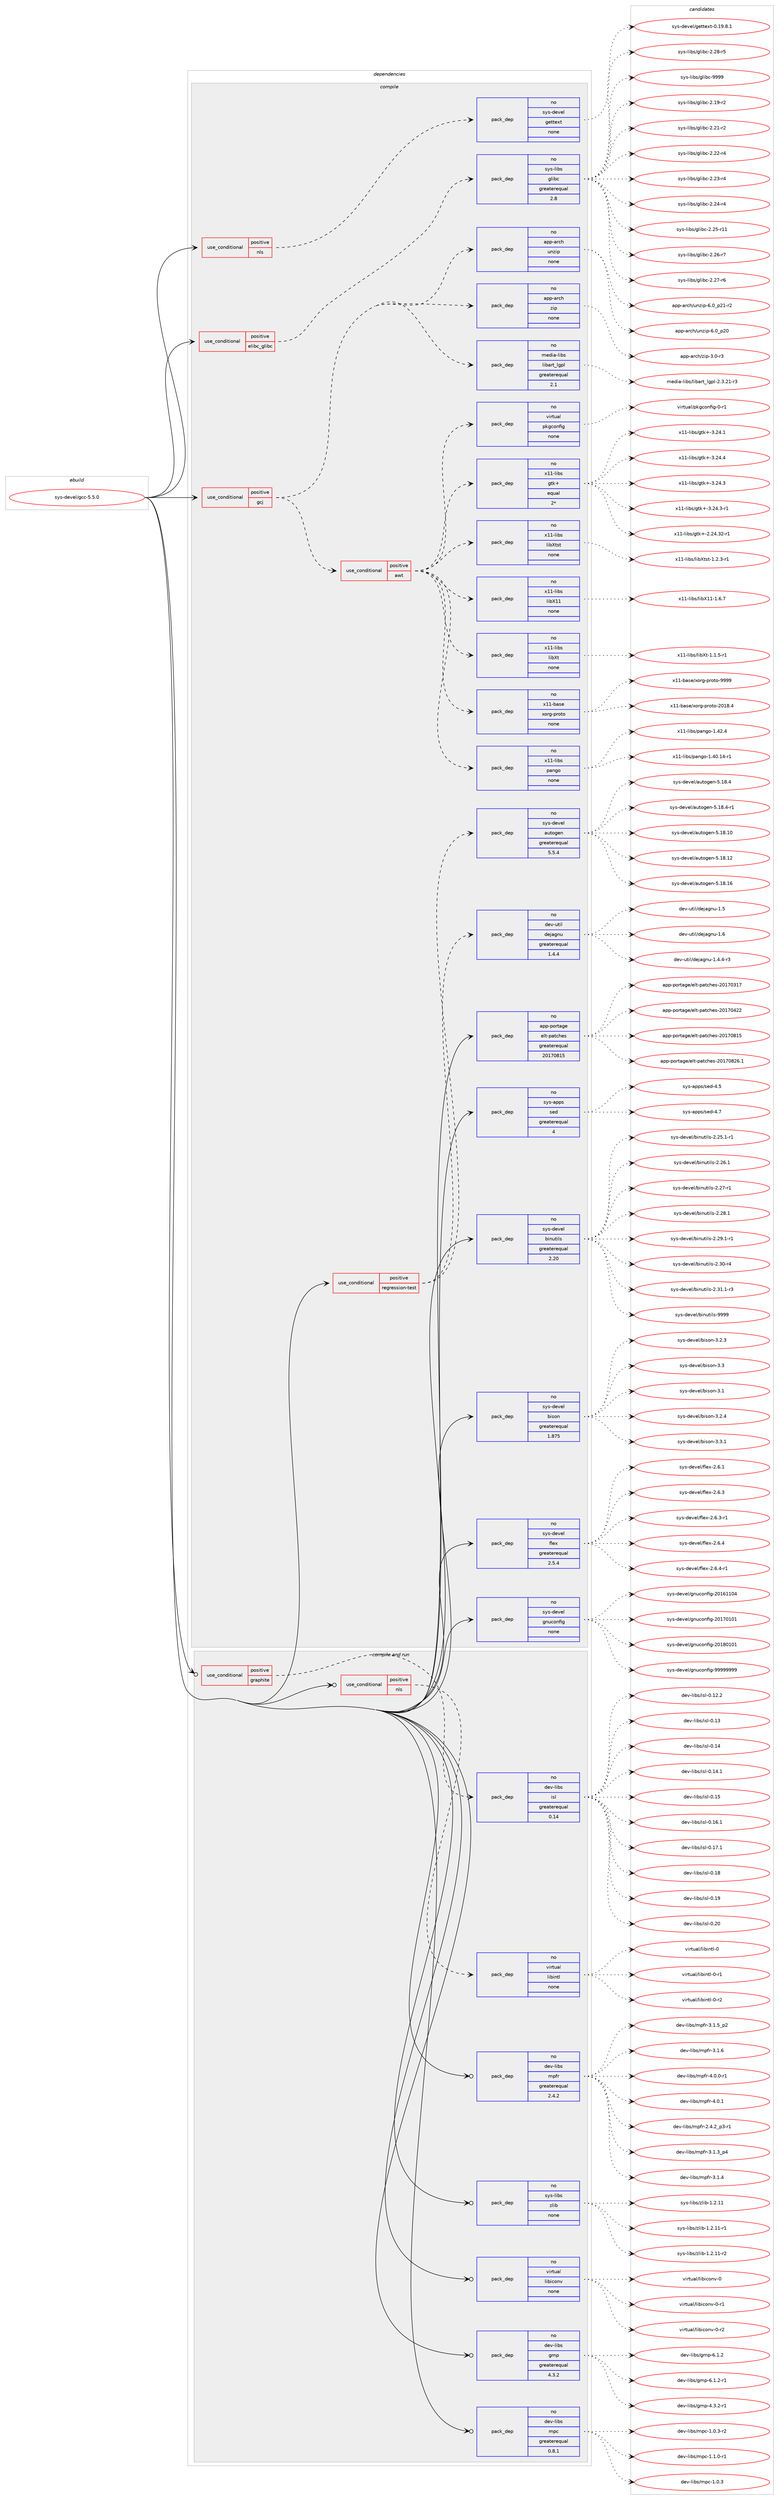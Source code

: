 digraph prolog {

# *************
# Graph options
# *************

newrank=true;
concentrate=true;
compound=true;
graph [rankdir=LR,fontname=Helvetica,fontsize=10,ranksep=1.5];#, ranksep=2.5, nodesep=0.2];
edge  [arrowhead=vee];
node  [fontname=Helvetica,fontsize=10];

# **********
# The ebuild
# **********

subgraph cluster_leftcol {
color=gray;
rank=same;
label=<<i>ebuild</i>>;
id [label="sys-devel/gcc-5.5.0", color=red, width=4, href="../sys-devel/gcc-5.5.0.svg"];
}

# ****************
# The dependencies
# ****************

subgraph cluster_midcol {
color=gray;
label=<<i>dependencies</i>>;
subgraph cluster_compile {
fillcolor="#eeeeee";
style=filled;
label=<<i>compile</i>>;
subgraph cond1122 {
dependency7007 [label=<<TABLE BORDER="0" CELLBORDER="1" CELLSPACING="0" CELLPADDING="4"><TR><TD ROWSPAN="3" CELLPADDING="10">use_conditional</TD></TR><TR><TD>positive</TD></TR><TR><TD>elibc_glibc</TD></TR></TABLE>>, shape=none, color=red];
subgraph pack5728 {
dependency7008 [label=<<TABLE BORDER="0" CELLBORDER="1" CELLSPACING="0" CELLPADDING="4" WIDTH="220"><TR><TD ROWSPAN="6" CELLPADDING="30">pack_dep</TD></TR><TR><TD WIDTH="110">no</TD></TR><TR><TD>sys-libs</TD></TR><TR><TD>glibc</TD></TR><TR><TD>greaterequal</TD></TR><TR><TD>2.8</TD></TR></TABLE>>, shape=none, color=blue];
}
dependency7007:e -> dependency7008:w [weight=20,style="dashed",arrowhead="vee"];
}
id:e -> dependency7007:w [weight=20,style="solid",arrowhead="vee"];
subgraph cond1123 {
dependency7009 [label=<<TABLE BORDER="0" CELLBORDER="1" CELLSPACING="0" CELLPADDING="4"><TR><TD ROWSPAN="3" CELLPADDING="10">use_conditional</TD></TR><TR><TD>positive</TD></TR><TR><TD>gcj</TD></TR></TABLE>>, shape=none, color=red];
subgraph cond1124 {
dependency7010 [label=<<TABLE BORDER="0" CELLBORDER="1" CELLSPACING="0" CELLPADDING="4"><TR><TD ROWSPAN="3" CELLPADDING="10">use_conditional</TD></TR><TR><TD>positive</TD></TR><TR><TD>awt</TD></TR></TABLE>>, shape=none, color=red];
subgraph pack5729 {
dependency7011 [label=<<TABLE BORDER="0" CELLBORDER="1" CELLSPACING="0" CELLPADDING="4" WIDTH="220"><TR><TD ROWSPAN="6" CELLPADDING="30">pack_dep</TD></TR><TR><TD WIDTH="110">no</TD></TR><TR><TD>x11-base</TD></TR><TR><TD>xorg-proto</TD></TR><TR><TD>none</TD></TR><TR><TD></TD></TR></TABLE>>, shape=none, color=blue];
}
dependency7010:e -> dependency7011:w [weight=20,style="dashed",arrowhead="vee"];
subgraph pack5730 {
dependency7012 [label=<<TABLE BORDER="0" CELLBORDER="1" CELLSPACING="0" CELLPADDING="4" WIDTH="220"><TR><TD ROWSPAN="6" CELLPADDING="30">pack_dep</TD></TR><TR><TD WIDTH="110">no</TD></TR><TR><TD>x11-libs</TD></TR><TR><TD>libXt</TD></TR><TR><TD>none</TD></TR><TR><TD></TD></TR></TABLE>>, shape=none, color=blue];
}
dependency7010:e -> dependency7012:w [weight=20,style="dashed",arrowhead="vee"];
subgraph pack5731 {
dependency7013 [label=<<TABLE BORDER="0" CELLBORDER="1" CELLSPACING="0" CELLPADDING="4" WIDTH="220"><TR><TD ROWSPAN="6" CELLPADDING="30">pack_dep</TD></TR><TR><TD WIDTH="110">no</TD></TR><TR><TD>x11-libs</TD></TR><TR><TD>libX11</TD></TR><TR><TD>none</TD></TR><TR><TD></TD></TR></TABLE>>, shape=none, color=blue];
}
dependency7010:e -> dependency7013:w [weight=20,style="dashed",arrowhead="vee"];
subgraph pack5732 {
dependency7014 [label=<<TABLE BORDER="0" CELLBORDER="1" CELLSPACING="0" CELLPADDING="4" WIDTH="220"><TR><TD ROWSPAN="6" CELLPADDING="30">pack_dep</TD></TR><TR><TD WIDTH="110">no</TD></TR><TR><TD>x11-libs</TD></TR><TR><TD>libXtst</TD></TR><TR><TD>none</TD></TR><TR><TD></TD></TR></TABLE>>, shape=none, color=blue];
}
dependency7010:e -> dependency7014:w [weight=20,style="dashed",arrowhead="vee"];
subgraph pack5733 {
dependency7015 [label=<<TABLE BORDER="0" CELLBORDER="1" CELLSPACING="0" CELLPADDING="4" WIDTH="220"><TR><TD ROWSPAN="6" CELLPADDING="30">pack_dep</TD></TR><TR><TD WIDTH="110">no</TD></TR><TR><TD>x11-libs</TD></TR><TR><TD>gtk+</TD></TR><TR><TD>equal</TD></TR><TR><TD>2*</TD></TR></TABLE>>, shape=none, color=blue];
}
dependency7010:e -> dependency7015:w [weight=20,style="dashed",arrowhead="vee"];
subgraph pack5734 {
dependency7016 [label=<<TABLE BORDER="0" CELLBORDER="1" CELLSPACING="0" CELLPADDING="4" WIDTH="220"><TR><TD ROWSPAN="6" CELLPADDING="30">pack_dep</TD></TR><TR><TD WIDTH="110">no</TD></TR><TR><TD>virtual</TD></TR><TR><TD>pkgconfig</TD></TR><TR><TD>none</TD></TR><TR><TD></TD></TR></TABLE>>, shape=none, color=blue];
}
dependency7010:e -> dependency7016:w [weight=20,style="dashed",arrowhead="vee"];
subgraph pack5735 {
dependency7017 [label=<<TABLE BORDER="0" CELLBORDER="1" CELLSPACING="0" CELLPADDING="4" WIDTH="220"><TR><TD ROWSPAN="6" CELLPADDING="30">pack_dep</TD></TR><TR><TD WIDTH="110">no</TD></TR><TR><TD>x11-libs</TD></TR><TR><TD>pango</TD></TR><TR><TD>none</TD></TR><TR><TD></TD></TR></TABLE>>, shape=none, color=blue];
}
dependency7010:e -> dependency7017:w [weight=20,style="dashed",arrowhead="vee"];
}
dependency7009:e -> dependency7010:w [weight=20,style="dashed",arrowhead="vee"];
subgraph pack5736 {
dependency7018 [label=<<TABLE BORDER="0" CELLBORDER="1" CELLSPACING="0" CELLPADDING="4" WIDTH="220"><TR><TD ROWSPAN="6" CELLPADDING="30">pack_dep</TD></TR><TR><TD WIDTH="110">no</TD></TR><TR><TD>media-libs</TD></TR><TR><TD>libart_lgpl</TD></TR><TR><TD>greaterequal</TD></TR><TR><TD>2.1</TD></TR></TABLE>>, shape=none, color=blue];
}
dependency7009:e -> dependency7018:w [weight=20,style="dashed",arrowhead="vee"];
subgraph pack5737 {
dependency7019 [label=<<TABLE BORDER="0" CELLBORDER="1" CELLSPACING="0" CELLPADDING="4" WIDTH="220"><TR><TD ROWSPAN="6" CELLPADDING="30">pack_dep</TD></TR><TR><TD WIDTH="110">no</TD></TR><TR><TD>app-arch</TD></TR><TR><TD>zip</TD></TR><TR><TD>none</TD></TR><TR><TD></TD></TR></TABLE>>, shape=none, color=blue];
}
dependency7009:e -> dependency7019:w [weight=20,style="dashed",arrowhead="vee"];
subgraph pack5738 {
dependency7020 [label=<<TABLE BORDER="0" CELLBORDER="1" CELLSPACING="0" CELLPADDING="4" WIDTH="220"><TR><TD ROWSPAN="6" CELLPADDING="30">pack_dep</TD></TR><TR><TD WIDTH="110">no</TD></TR><TR><TD>app-arch</TD></TR><TR><TD>unzip</TD></TR><TR><TD>none</TD></TR><TR><TD></TD></TR></TABLE>>, shape=none, color=blue];
}
dependency7009:e -> dependency7020:w [weight=20,style="dashed",arrowhead="vee"];
}
id:e -> dependency7009:w [weight=20,style="solid",arrowhead="vee"];
subgraph cond1125 {
dependency7021 [label=<<TABLE BORDER="0" CELLBORDER="1" CELLSPACING="0" CELLPADDING="4"><TR><TD ROWSPAN="3" CELLPADDING="10">use_conditional</TD></TR><TR><TD>positive</TD></TR><TR><TD>nls</TD></TR></TABLE>>, shape=none, color=red];
subgraph pack5739 {
dependency7022 [label=<<TABLE BORDER="0" CELLBORDER="1" CELLSPACING="0" CELLPADDING="4" WIDTH="220"><TR><TD ROWSPAN="6" CELLPADDING="30">pack_dep</TD></TR><TR><TD WIDTH="110">no</TD></TR><TR><TD>sys-devel</TD></TR><TR><TD>gettext</TD></TR><TR><TD>none</TD></TR><TR><TD></TD></TR></TABLE>>, shape=none, color=blue];
}
dependency7021:e -> dependency7022:w [weight=20,style="dashed",arrowhead="vee"];
}
id:e -> dependency7021:w [weight=20,style="solid",arrowhead="vee"];
subgraph cond1126 {
dependency7023 [label=<<TABLE BORDER="0" CELLBORDER="1" CELLSPACING="0" CELLPADDING="4"><TR><TD ROWSPAN="3" CELLPADDING="10">use_conditional</TD></TR><TR><TD>positive</TD></TR><TR><TD>regression-test</TD></TR></TABLE>>, shape=none, color=red];
subgraph pack5740 {
dependency7024 [label=<<TABLE BORDER="0" CELLBORDER="1" CELLSPACING="0" CELLPADDING="4" WIDTH="220"><TR><TD ROWSPAN="6" CELLPADDING="30">pack_dep</TD></TR><TR><TD WIDTH="110">no</TD></TR><TR><TD>dev-util</TD></TR><TR><TD>dejagnu</TD></TR><TR><TD>greaterequal</TD></TR><TR><TD>1.4.4</TD></TR></TABLE>>, shape=none, color=blue];
}
dependency7023:e -> dependency7024:w [weight=20,style="dashed",arrowhead="vee"];
subgraph pack5741 {
dependency7025 [label=<<TABLE BORDER="0" CELLBORDER="1" CELLSPACING="0" CELLPADDING="4" WIDTH="220"><TR><TD ROWSPAN="6" CELLPADDING="30">pack_dep</TD></TR><TR><TD WIDTH="110">no</TD></TR><TR><TD>sys-devel</TD></TR><TR><TD>autogen</TD></TR><TR><TD>greaterequal</TD></TR><TR><TD>5.5.4</TD></TR></TABLE>>, shape=none, color=blue];
}
dependency7023:e -> dependency7025:w [weight=20,style="dashed",arrowhead="vee"];
}
id:e -> dependency7023:w [weight=20,style="solid",arrowhead="vee"];
subgraph pack5742 {
dependency7026 [label=<<TABLE BORDER="0" CELLBORDER="1" CELLSPACING="0" CELLPADDING="4" WIDTH="220"><TR><TD ROWSPAN="6" CELLPADDING="30">pack_dep</TD></TR><TR><TD WIDTH="110">no</TD></TR><TR><TD>app-portage</TD></TR><TR><TD>elt-patches</TD></TR><TR><TD>greaterequal</TD></TR><TR><TD>20170815</TD></TR></TABLE>>, shape=none, color=blue];
}
id:e -> dependency7026:w [weight=20,style="solid",arrowhead="vee"];
subgraph pack5743 {
dependency7027 [label=<<TABLE BORDER="0" CELLBORDER="1" CELLSPACING="0" CELLPADDING="4" WIDTH="220"><TR><TD ROWSPAN="6" CELLPADDING="30">pack_dep</TD></TR><TR><TD WIDTH="110">no</TD></TR><TR><TD>sys-apps</TD></TR><TR><TD>sed</TD></TR><TR><TD>greaterequal</TD></TR><TR><TD>4</TD></TR></TABLE>>, shape=none, color=blue];
}
id:e -> dependency7027:w [weight=20,style="solid",arrowhead="vee"];
subgraph pack5744 {
dependency7028 [label=<<TABLE BORDER="0" CELLBORDER="1" CELLSPACING="0" CELLPADDING="4" WIDTH="220"><TR><TD ROWSPAN="6" CELLPADDING="30">pack_dep</TD></TR><TR><TD WIDTH="110">no</TD></TR><TR><TD>sys-devel</TD></TR><TR><TD>binutils</TD></TR><TR><TD>greaterequal</TD></TR><TR><TD>2.20</TD></TR></TABLE>>, shape=none, color=blue];
}
id:e -> dependency7028:w [weight=20,style="solid",arrowhead="vee"];
subgraph pack5745 {
dependency7029 [label=<<TABLE BORDER="0" CELLBORDER="1" CELLSPACING="0" CELLPADDING="4" WIDTH="220"><TR><TD ROWSPAN="6" CELLPADDING="30">pack_dep</TD></TR><TR><TD WIDTH="110">no</TD></TR><TR><TD>sys-devel</TD></TR><TR><TD>bison</TD></TR><TR><TD>greaterequal</TD></TR><TR><TD>1.875</TD></TR></TABLE>>, shape=none, color=blue];
}
id:e -> dependency7029:w [weight=20,style="solid",arrowhead="vee"];
subgraph pack5746 {
dependency7030 [label=<<TABLE BORDER="0" CELLBORDER="1" CELLSPACING="0" CELLPADDING="4" WIDTH="220"><TR><TD ROWSPAN="6" CELLPADDING="30">pack_dep</TD></TR><TR><TD WIDTH="110">no</TD></TR><TR><TD>sys-devel</TD></TR><TR><TD>flex</TD></TR><TR><TD>greaterequal</TD></TR><TR><TD>2.5.4</TD></TR></TABLE>>, shape=none, color=blue];
}
id:e -> dependency7030:w [weight=20,style="solid",arrowhead="vee"];
subgraph pack5747 {
dependency7031 [label=<<TABLE BORDER="0" CELLBORDER="1" CELLSPACING="0" CELLPADDING="4" WIDTH="220"><TR><TD ROWSPAN="6" CELLPADDING="30">pack_dep</TD></TR><TR><TD WIDTH="110">no</TD></TR><TR><TD>sys-devel</TD></TR><TR><TD>gnuconfig</TD></TR><TR><TD>none</TD></TR><TR><TD></TD></TR></TABLE>>, shape=none, color=blue];
}
id:e -> dependency7031:w [weight=20,style="solid",arrowhead="vee"];
}
subgraph cluster_compileandrun {
fillcolor="#eeeeee";
style=filled;
label=<<i>compile and run</i>>;
subgraph cond1127 {
dependency7032 [label=<<TABLE BORDER="0" CELLBORDER="1" CELLSPACING="0" CELLPADDING="4"><TR><TD ROWSPAN="3" CELLPADDING="10">use_conditional</TD></TR><TR><TD>positive</TD></TR><TR><TD>graphite</TD></TR></TABLE>>, shape=none, color=red];
subgraph pack5748 {
dependency7033 [label=<<TABLE BORDER="0" CELLBORDER="1" CELLSPACING="0" CELLPADDING="4" WIDTH="220"><TR><TD ROWSPAN="6" CELLPADDING="30">pack_dep</TD></TR><TR><TD WIDTH="110">no</TD></TR><TR><TD>dev-libs</TD></TR><TR><TD>isl</TD></TR><TR><TD>greaterequal</TD></TR><TR><TD>0.14</TD></TR></TABLE>>, shape=none, color=blue];
}
dependency7032:e -> dependency7033:w [weight=20,style="dashed",arrowhead="vee"];
}
id:e -> dependency7032:w [weight=20,style="solid",arrowhead="odotvee"];
subgraph cond1128 {
dependency7034 [label=<<TABLE BORDER="0" CELLBORDER="1" CELLSPACING="0" CELLPADDING="4"><TR><TD ROWSPAN="3" CELLPADDING="10">use_conditional</TD></TR><TR><TD>positive</TD></TR><TR><TD>nls</TD></TR></TABLE>>, shape=none, color=red];
subgraph pack5749 {
dependency7035 [label=<<TABLE BORDER="0" CELLBORDER="1" CELLSPACING="0" CELLPADDING="4" WIDTH="220"><TR><TD ROWSPAN="6" CELLPADDING="30">pack_dep</TD></TR><TR><TD WIDTH="110">no</TD></TR><TR><TD>virtual</TD></TR><TR><TD>libintl</TD></TR><TR><TD>none</TD></TR><TR><TD></TD></TR></TABLE>>, shape=none, color=blue];
}
dependency7034:e -> dependency7035:w [weight=20,style="dashed",arrowhead="vee"];
}
id:e -> dependency7034:w [weight=20,style="solid",arrowhead="odotvee"];
subgraph pack5750 {
dependency7036 [label=<<TABLE BORDER="0" CELLBORDER="1" CELLSPACING="0" CELLPADDING="4" WIDTH="220"><TR><TD ROWSPAN="6" CELLPADDING="30">pack_dep</TD></TR><TR><TD WIDTH="110">no</TD></TR><TR><TD>dev-libs</TD></TR><TR><TD>gmp</TD></TR><TR><TD>greaterequal</TD></TR><TR><TD>4.3.2</TD></TR></TABLE>>, shape=none, color=blue];
}
id:e -> dependency7036:w [weight=20,style="solid",arrowhead="odotvee"];
subgraph pack5751 {
dependency7037 [label=<<TABLE BORDER="0" CELLBORDER="1" CELLSPACING="0" CELLPADDING="4" WIDTH="220"><TR><TD ROWSPAN="6" CELLPADDING="30">pack_dep</TD></TR><TR><TD WIDTH="110">no</TD></TR><TR><TD>dev-libs</TD></TR><TR><TD>mpc</TD></TR><TR><TD>greaterequal</TD></TR><TR><TD>0.8.1</TD></TR></TABLE>>, shape=none, color=blue];
}
id:e -> dependency7037:w [weight=20,style="solid",arrowhead="odotvee"];
subgraph pack5752 {
dependency7038 [label=<<TABLE BORDER="0" CELLBORDER="1" CELLSPACING="0" CELLPADDING="4" WIDTH="220"><TR><TD ROWSPAN="6" CELLPADDING="30">pack_dep</TD></TR><TR><TD WIDTH="110">no</TD></TR><TR><TD>dev-libs</TD></TR><TR><TD>mpfr</TD></TR><TR><TD>greaterequal</TD></TR><TR><TD>2.4.2</TD></TR></TABLE>>, shape=none, color=blue];
}
id:e -> dependency7038:w [weight=20,style="solid",arrowhead="odotvee"];
subgraph pack5753 {
dependency7039 [label=<<TABLE BORDER="0" CELLBORDER="1" CELLSPACING="0" CELLPADDING="4" WIDTH="220"><TR><TD ROWSPAN="6" CELLPADDING="30">pack_dep</TD></TR><TR><TD WIDTH="110">no</TD></TR><TR><TD>sys-libs</TD></TR><TR><TD>zlib</TD></TR><TR><TD>none</TD></TR><TR><TD></TD></TR></TABLE>>, shape=none, color=blue];
}
id:e -> dependency7039:w [weight=20,style="solid",arrowhead="odotvee"];
subgraph pack5754 {
dependency7040 [label=<<TABLE BORDER="0" CELLBORDER="1" CELLSPACING="0" CELLPADDING="4" WIDTH="220"><TR><TD ROWSPAN="6" CELLPADDING="30">pack_dep</TD></TR><TR><TD WIDTH="110">no</TD></TR><TR><TD>virtual</TD></TR><TR><TD>libiconv</TD></TR><TR><TD>none</TD></TR><TR><TD></TD></TR></TABLE>>, shape=none, color=blue];
}
id:e -> dependency7040:w [weight=20,style="solid",arrowhead="odotvee"];
}
subgraph cluster_run {
fillcolor="#eeeeee";
style=filled;
label=<<i>run</i>>;
}
}

# **************
# The candidates
# **************

subgraph cluster_choices {
rank=same;
color=gray;
label=<<i>candidates</i>>;

subgraph choice5728 {
color=black;
nodesep=1;
choice115121115451081059811547103108105989945504649574511450 [label="sys-libs/glibc-2.19-r2", color=red, width=4,href="../sys-libs/glibc-2.19-r2.svg"];
choice115121115451081059811547103108105989945504650494511450 [label="sys-libs/glibc-2.21-r2", color=red, width=4,href="../sys-libs/glibc-2.21-r2.svg"];
choice115121115451081059811547103108105989945504650504511452 [label="sys-libs/glibc-2.22-r4", color=red, width=4,href="../sys-libs/glibc-2.22-r4.svg"];
choice115121115451081059811547103108105989945504650514511452 [label="sys-libs/glibc-2.23-r4", color=red, width=4,href="../sys-libs/glibc-2.23-r4.svg"];
choice115121115451081059811547103108105989945504650524511452 [label="sys-libs/glibc-2.24-r4", color=red, width=4,href="../sys-libs/glibc-2.24-r4.svg"];
choice11512111545108105981154710310810598994550465053451144949 [label="sys-libs/glibc-2.25-r11", color=red, width=4,href="../sys-libs/glibc-2.25-r11.svg"];
choice115121115451081059811547103108105989945504650544511455 [label="sys-libs/glibc-2.26-r7", color=red, width=4,href="../sys-libs/glibc-2.26-r7.svg"];
choice115121115451081059811547103108105989945504650554511454 [label="sys-libs/glibc-2.27-r6", color=red, width=4,href="../sys-libs/glibc-2.27-r6.svg"];
choice115121115451081059811547103108105989945504650564511453 [label="sys-libs/glibc-2.28-r5", color=red, width=4,href="../sys-libs/glibc-2.28-r5.svg"];
choice11512111545108105981154710310810598994557575757 [label="sys-libs/glibc-9999", color=red, width=4,href="../sys-libs/glibc-9999.svg"];
dependency7008:e -> choice115121115451081059811547103108105989945504649574511450:w [style=dotted,weight="100"];
dependency7008:e -> choice115121115451081059811547103108105989945504650494511450:w [style=dotted,weight="100"];
dependency7008:e -> choice115121115451081059811547103108105989945504650504511452:w [style=dotted,weight="100"];
dependency7008:e -> choice115121115451081059811547103108105989945504650514511452:w [style=dotted,weight="100"];
dependency7008:e -> choice115121115451081059811547103108105989945504650524511452:w [style=dotted,weight="100"];
dependency7008:e -> choice11512111545108105981154710310810598994550465053451144949:w [style=dotted,weight="100"];
dependency7008:e -> choice115121115451081059811547103108105989945504650544511455:w [style=dotted,weight="100"];
dependency7008:e -> choice115121115451081059811547103108105989945504650554511454:w [style=dotted,weight="100"];
dependency7008:e -> choice115121115451081059811547103108105989945504650564511453:w [style=dotted,weight="100"];
dependency7008:e -> choice11512111545108105981154710310810598994557575757:w [style=dotted,weight="100"];
}
subgraph choice5729 {
color=black;
nodesep=1;
choice1204949459897115101471201111141034511211411111611145504849564652 [label="x11-base/xorg-proto-2018.4", color=red, width=4,href="../x11-base/xorg-proto-2018.4.svg"];
choice120494945989711510147120111114103451121141111161114557575757 [label="x11-base/xorg-proto-9999", color=red, width=4,href="../x11-base/xorg-proto-9999.svg"];
dependency7011:e -> choice1204949459897115101471201111141034511211411111611145504849564652:w [style=dotted,weight="100"];
dependency7011:e -> choice120494945989711510147120111114103451121141111161114557575757:w [style=dotted,weight="100"];
}
subgraph choice5730 {
color=black;
nodesep=1;
choice120494945108105981154710810598881164549464946534511449 [label="x11-libs/libXt-1.1.5-r1", color=red, width=4,href="../x11-libs/libXt-1.1.5-r1.svg"];
dependency7012:e -> choice120494945108105981154710810598881164549464946534511449:w [style=dotted,weight="100"];
}
subgraph choice5731 {
color=black;
nodesep=1;
choice120494945108105981154710810598884949454946544655 [label="x11-libs/libX11-1.6.7", color=red, width=4,href="../x11-libs/libX11-1.6.7.svg"];
dependency7013:e -> choice120494945108105981154710810598884949454946544655:w [style=dotted,weight="100"];
}
subgraph choice5732 {
color=black;
nodesep=1;
choice120494945108105981154710810598881161151164549465046514511449 [label="x11-libs/libXtst-1.2.3-r1", color=red, width=4,href="../x11-libs/libXtst-1.2.3-r1.svg"];
dependency7014:e -> choice120494945108105981154710810598881161151164549465046514511449:w [style=dotted,weight="100"];
}
subgraph choice5733 {
color=black;
nodesep=1;
choice12049494510810598115471031161074345514650524651 [label="x11-libs/gtk+-3.24.3", color=red, width=4,href="../x11-libs/gtk+-3.24.3.svg"];
choice120494945108105981154710311610743455146505246514511449 [label="x11-libs/gtk+-3.24.3-r1", color=red, width=4,href="../x11-libs/gtk+-3.24.3-r1.svg"];
choice12049494510810598115471031161074345504650524651504511449 [label="x11-libs/gtk+-2.24.32-r1", color=red, width=4,href="../x11-libs/gtk+-2.24.32-r1.svg"];
choice12049494510810598115471031161074345514650524649 [label="x11-libs/gtk+-3.24.1", color=red, width=4,href="../x11-libs/gtk+-3.24.1.svg"];
choice12049494510810598115471031161074345514650524652 [label="x11-libs/gtk+-3.24.4", color=red, width=4,href="../x11-libs/gtk+-3.24.4.svg"];
dependency7015:e -> choice12049494510810598115471031161074345514650524651:w [style=dotted,weight="100"];
dependency7015:e -> choice120494945108105981154710311610743455146505246514511449:w [style=dotted,weight="100"];
dependency7015:e -> choice12049494510810598115471031161074345504650524651504511449:w [style=dotted,weight="100"];
dependency7015:e -> choice12049494510810598115471031161074345514650524649:w [style=dotted,weight="100"];
dependency7015:e -> choice12049494510810598115471031161074345514650524652:w [style=dotted,weight="100"];
}
subgraph choice5734 {
color=black;
nodesep=1;
choice11810511411611797108471121071039911111010210510345484511449 [label="virtual/pkgconfig-0-r1", color=red, width=4,href="../virtual/pkgconfig-0-r1.svg"];
dependency7016:e -> choice11810511411611797108471121071039911111010210510345484511449:w [style=dotted,weight="100"];
}
subgraph choice5735 {
color=black;
nodesep=1;
choice12049494510810598115471129711010311145494652484649524511449 [label="x11-libs/pango-1.40.14-r1", color=red, width=4,href="../x11-libs/pango-1.40.14-r1.svg"];
choice12049494510810598115471129711010311145494652504652 [label="x11-libs/pango-1.42.4", color=red, width=4,href="../x11-libs/pango-1.42.4.svg"];
dependency7017:e -> choice12049494510810598115471129711010311145494652484649524511449:w [style=dotted,weight="100"];
dependency7017:e -> choice12049494510810598115471129711010311145494652504652:w [style=dotted,weight="100"];
}
subgraph choice5736 {
color=black;
nodesep=1;
choice10910110010597451081059811547108105989711411695108103112108455046514650494511451 [label="media-libs/libart_lgpl-2.3.21-r3", color=red, width=4,href="../media-libs/libart_lgpl-2.3.21-r3.svg"];
dependency7018:e -> choice10910110010597451081059811547108105989711411695108103112108455046514650494511451:w [style=dotted,weight="100"];
}
subgraph choice5737 {
color=black;
nodesep=1;
choice9711211245971149910447122105112455146484511451 [label="app-arch/zip-3.0-r3", color=red, width=4,href="../app-arch/zip-3.0-r3.svg"];
dependency7019:e -> choice9711211245971149910447122105112455146484511451:w [style=dotted,weight="100"];
}
subgraph choice5738 {
color=black;
nodesep=1;
choice971121124597114991044711711012210511245544648951125048 [label="app-arch/unzip-6.0_p20", color=red, width=4,href="../app-arch/unzip-6.0_p20.svg"];
choice9711211245971149910447117110122105112455446489511250494511450 [label="app-arch/unzip-6.0_p21-r2", color=red, width=4,href="../app-arch/unzip-6.0_p21-r2.svg"];
dependency7020:e -> choice971121124597114991044711711012210511245544648951125048:w [style=dotted,weight="100"];
dependency7020:e -> choice9711211245971149910447117110122105112455446489511250494511450:w [style=dotted,weight="100"];
}
subgraph choice5739 {
color=black;
nodesep=1;
choice1151211154510010111810110847103101116116101120116454846495746564649 [label="sys-devel/gettext-0.19.8.1", color=red, width=4,href="../sys-devel/gettext-0.19.8.1.svg"];
dependency7022:e -> choice1151211154510010111810110847103101116116101120116454846495746564649:w [style=dotted,weight="100"];
}
subgraph choice5740 {
color=black;
nodesep=1;
choice1001011184511711610510847100101106971031101174549465246524511451 [label="dev-util/dejagnu-1.4.4-r3", color=red, width=4,href="../dev-util/dejagnu-1.4.4-r3.svg"];
choice10010111845117116105108471001011069710311011745494653 [label="dev-util/dejagnu-1.5", color=red, width=4,href="../dev-util/dejagnu-1.5.svg"];
choice10010111845117116105108471001011069710311011745494654 [label="dev-util/dejagnu-1.6", color=red, width=4,href="../dev-util/dejagnu-1.6.svg"];
dependency7024:e -> choice1001011184511711610510847100101106971031101174549465246524511451:w [style=dotted,weight="100"];
dependency7024:e -> choice10010111845117116105108471001011069710311011745494653:w [style=dotted,weight="100"];
dependency7024:e -> choice10010111845117116105108471001011069710311011745494654:w [style=dotted,weight="100"];
}
subgraph choice5741 {
color=black;
nodesep=1;
choice1151211154510010111810110847971171161111031011104553464956464948 [label="sys-devel/autogen-5.18.10", color=red, width=4,href="../sys-devel/autogen-5.18.10.svg"];
choice1151211154510010111810110847971171161111031011104553464956464950 [label="sys-devel/autogen-5.18.12", color=red, width=4,href="../sys-devel/autogen-5.18.12.svg"];
choice1151211154510010111810110847971171161111031011104553464956464954 [label="sys-devel/autogen-5.18.16", color=red, width=4,href="../sys-devel/autogen-5.18.16.svg"];
choice11512111545100101118101108479711711611110310111045534649564652 [label="sys-devel/autogen-5.18.4", color=red, width=4,href="../sys-devel/autogen-5.18.4.svg"];
choice115121115451001011181011084797117116111103101110455346495646524511449 [label="sys-devel/autogen-5.18.4-r1", color=red, width=4,href="../sys-devel/autogen-5.18.4-r1.svg"];
dependency7025:e -> choice1151211154510010111810110847971171161111031011104553464956464948:w [style=dotted,weight="100"];
dependency7025:e -> choice1151211154510010111810110847971171161111031011104553464956464950:w [style=dotted,weight="100"];
dependency7025:e -> choice1151211154510010111810110847971171161111031011104553464956464954:w [style=dotted,weight="100"];
dependency7025:e -> choice11512111545100101118101108479711711611110310111045534649564652:w [style=dotted,weight="100"];
dependency7025:e -> choice115121115451001011181011084797117116111103101110455346495646524511449:w [style=dotted,weight="100"];
}
subgraph choice5742 {
color=black;
nodesep=1;
choice97112112451121111141169710310147101108116451129711699104101115455048495548514955 [label="app-portage/elt-patches-20170317", color=red, width=4,href="../app-portage/elt-patches-20170317.svg"];
choice97112112451121111141169710310147101108116451129711699104101115455048495548525050 [label="app-portage/elt-patches-20170422", color=red, width=4,href="../app-portage/elt-patches-20170422.svg"];
choice97112112451121111141169710310147101108116451129711699104101115455048495548564953 [label="app-portage/elt-patches-20170815", color=red, width=4,href="../app-portage/elt-patches-20170815.svg"];
choice971121124511211111411697103101471011081164511297116991041011154550484955485650544649 [label="app-portage/elt-patches-20170826.1", color=red, width=4,href="../app-portage/elt-patches-20170826.1.svg"];
dependency7026:e -> choice97112112451121111141169710310147101108116451129711699104101115455048495548514955:w [style=dotted,weight="100"];
dependency7026:e -> choice97112112451121111141169710310147101108116451129711699104101115455048495548525050:w [style=dotted,weight="100"];
dependency7026:e -> choice97112112451121111141169710310147101108116451129711699104101115455048495548564953:w [style=dotted,weight="100"];
dependency7026:e -> choice971121124511211111411697103101471011081164511297116991041011154550484955485650544649:w [style=dotted,weight="100"];
}
subgraph choice5743 {
color=black;
nodesep=1;
choice11512111545971121121154711510110045524653 [label="sys-apps/sed-4.5", color=red, width=4,href="../sys-apps/sed-4.5.svg"];
choice11512111545971121121154711510110045524655 [label="sys-apps/sed-4.7", color=red, width=4,href="../sys-apps/sed-4.7.svg"];
dependency7027:e -> choice11512111545971121121154711510110045524653:w [style=dotted,weight="100"];
dependency7027:e -> choice11512111545971121121154711510110045524655:w [style=dotted,weight="100"];
}
subgraph choice5744 {
color=black;
nodesep=1;
choice115121115451001011181011084798105110117116105108115455046505346494511449 [label="sys-devel/binutils-2.25.1-r1", color=red, width=4,href="../sys-devel/binutils-2.25.1-r1.svg"];
choice11512111545100101118101108479810511011711610510811545504650544649 [label="sys-devel/binutils-2.26.1", color=red, width=4,href="../sys-devel/binutils-2.26.1.svg"];
choice11512111545100101118101108479810511011711610510811545504650554511449 [label="sys-devel/binutils-2.27-r1", color=red, width=4,href="../sys-devel/binutils-2.27-r1.svg"];
choice11512111545100101118101108479810511011711610510811545504650564649 [label="sys-devel/binutils-2.28.1", color=red, width=4,href="../sys-devel/binutils-2.28.1.svg"];
choice115121115451001011181011084798105110117116105108115455046505746494511449 [label="sys-devel/binutils-2.29.1-r1", color=red, width=4,href="../sys-devel/binutils-2.29.1-r1.svg"];
choice11512111545100101118101108479810511011711610510811545504651484511452 [label="sys-devel/binutils-2.30-r4", color=red, width=4,href="../sys-devel/binutils-2.30-r4.svg"];
choice115121115451001011181011084798105110117116105108115455046514946494511451 [label="sys-devel/binutils-2.31.1-r3", color=red, width=4,href="../sys-devel/binutils-2.31.1-r3.svg"];
choice1151211154510010111810110847981051101171161051081154557575757 [label="sys-devel/binutils-9999", color=red, width=4,href="../sys-devel/binutils-9999.svg"];
dependency7028:e -> choice115121115451001011181011084798105110117116105108115455046505346494511449:w [style=dotted,weight="100"];
dependency7028:e -> choice11512111545100101118101108479810511011711610510811545504650544649:w [style=dotted,weight="100"];
dependency7028:e -> choice11512111545100101118101108479810511011711610510811545504650554511449:w [style=dotted,weight="100"];
dependency7028:e -> choice11512111545100101118101108479810511011711610510811545504650564649:w [style=dotted,weight="100"];
dependency7028:e -> choice115121115451001011181011084798105110117116105108115455046505746494511449:w [style=dotted,weight="100"];
dependency7028:e -> choice11512111545100101118101108479810511011711610510811545504651484511452:w [style=dotted,weight="100"];
dependency7028:e -> choice115121115451001011181011084798105110117116105108115455046514946494511451:w [style=dotted,weight="100"];
dependency7028:e -> choice1151211154510010111810110847981051101171161051081154557575757:w [style=dotted,weight="100"];
}
subgraph choice5745 {
color=black;
nodesep=1;
choice115121115451001011181011084798105115111110455146504651 [label="sys-devel/bison-3.2.3", color=red, width=4,href="../sys-devel/bison-3.2.3.svg"];
choice11512111545100101118101108479810511511111045514651 [label="sys-devel/bison-3.3", color=red, width=4,href="../sys-devel/bison-3.3.svg"];
choice11512111545100101118101108479810511511111045514649 [label="sys-devel/bison-3.1", color=red, width=4,href="../sys-devel/bison-3.1.svg"];
choice115121115451001011181011084798105115111110455146504652 [label="sys-devel/bison-3.2.4", color=red, width=4,href="../sys-devel/bison-3.2.4.svg"];
choice115121115451001011181011084798105115111110455146514649 [label="sys-devel/bison-3.3.1", color=red, width=4,href="../sys-devel/bison-3.3.1.svg"];
dependency7029:e -> choice115121115451001011181011084798105115111110455146504651:w [style=dotted,weight="100"];
dependency7029:e -> choice11512111545100101118101108479810511511111045514651:w [style=dotted,weight="100"];
dependency7029:e -> choice11512111545100101118101108479810511511111045514649:w [style=dotted,weight="100"];
dependency7029:e -> choice115121115451001011181011084798105115111110455146504652:w [style=dotted,weight="100"];
dependency7029:e -> choice115121115451001011181011084798105115111110455146514649:w [style=dotted,weight="100"];
}
subgraph choice5746 {
color=black;
nodesep=1;
choice1151211154510010111810110847102108101120455046544649 [label="sys-devel/flex-2.6.1", color=red, width=4,href="../sys-devel/flex-2.6.1.svg"];
choice1151211154510010111810110847102108101120455046544651 [label="sys-devel/flex-2.6.3", color=red, width=4,href="../sys-devel/flex-2.6.3.svg"];
choice11512111545100101118101108471021081011204550465446514511449 [label="sys-devel/flex-2.6.3-r1", color=red, width=4,href="../sys-devel/flex-2.6.3-r1.svg"];
choice1151211154510010111810110847102108101120455046544652 [label="sys-devel/flex-2.6.4", color=red, width=4,href="../sys-devel/flex-2.6.4.svg"];
choice11512111545100101118101108471021081011204550465446524511449 [label="sys-devel/flex-2.6.4-r1", color=red, width=4,href="../sys-devel/flex-2.6.4-r1.svg"];
dependency7030:e -> choice1151211154510010111810110847102108101120455046544649:w [style=dotted,weight="100"];
dependency7030:e -> choice1151211154510010111810110847102108101120455046544651:w [style=dotted,weight="100"];
dependency7030:e -> choice11512111545100101118101108471021081011204550465446514511449:w [style=dotted,weight="100"];
dependency7030:e -> choice1151211154510010111810110847102108101120455046544652:w [style=dotted,weight="100"];
dependency7030:e -> choice11512111545100101118101108471021081011204550465446524511449:w [style=dotted,weight="100"];
}
subgraph choice5747 {
color=black;
nodesep=1;
choice115121115451001011181011084710311011799111110102105103455048495449494852 [label="sys-devel/gnuconfig-20161104", color=red, width=4,href="../sys-devel/gnuconfig-20161104.svg"];
choice115121115451001011181011084710311011799111110102105103455048495548494849 [label="sys-devel/gnuconfig-20170101", color=red, width=4,href="../sys-devel/gnuconfig-20170101.svg"];
choice115121115451001011181011084710311011799111110102105103455048495648494849 [label="sys-devel/gnuconfig-20180101", color=red, width=4,href="../sys-devel/gnuconfig-20180101.svg"];
choice115121115451001011181011084710311011799111110102105103455757575757575757 [label="sys-devel/gnuconfig-99999999", color=red, width=4,href="../sys-devel/gnuconfig-99999999.svg"];
dependency7031:e -> choice115121115451001011181011084710311011799111110102105103455048495449494852:w [style=dotted,weight="100"];
dependency7031:e -> choice115121115451001011181011084710311011799111110102105103455048495548494849:w [style=dotted,weight="100"];
dependency7031:e -> choice115121115451001011181011084710311011799111110102105103455048495648494849:w [style=dotted,weight="100"];
dependency7031:e -> choice115121115451001011181011084710311011799111110102105103455757575757575757:w [style=dotted,weight="100"];
}
subgraph choice5748 {
color=black;
nodesep=1;
choice10010111845108105981154710511510845484649504650 [label="dev-libs/isl-0.12.2", color=red, width=4,href="../dev-libs/isl-0.12.2.svg"];
choice1001011184510810598115471051151084548464951 [label="dev-libs/isl-0.13", color=red, width=4,href="../dev-libs/isl-0.13.svg"];
choice1001011184510810598115471051151084548464952 [label="dev-libs/isl-0.14", color=red, width=4,href="../dev-libs/isl-0.14.svg"];
choice10010111845108105981154710511510845484649524649 [label="dev-libs/isl-0.14.1", color=red, width=4,href="../dev-libs/isl-0.14.1.svg"];
choice1001011184510810598115471051151084548464953 [label="dev-libs/isl-0.15", color=red, width=4,href="../dev-libs/isl-0.15.svg"];
choice10010111845108105981154710511510845484649544649 [label="dev-libs/isl-0.16.1", color=red, width=4,href="../dev-libs/isl-0.16.1.svg"];
choice10010111845108105981154710511510845484649554649 [label="dev-libs/isl-0.17.1", color=red, width=4,href="../dev-libs/isl-0.17.1.svg"];
choice1001011184510810598115471051151084548464956 [label="dev-libs/isl-0.18", color=red, width=4,href="../dev-libs/isl-0.18.svg"];
choice1001011184510810598115471051151084548464957 [label="dev-libs/isl-0.19", color=red, width=4,href="../dev-libs/isl-0.19.svg"];
choice1001011184510810598115471051151084548465048 [label="dev-libs/isl-0.20", color=red, width=4,href="../dev-libs/isl-0.20.svg"];
dependency7033:e -> choice10010111845108105981154710511510845484649504650:w [style=dotted,weight="100"];
dependency7033:e -> choice1001011184510810598115471051151084548464951:w [style=dotted,weight="100"];
dependency7033:e -> choice1001011184510810598115471051151084548464952:w [style=dotted,weight="100"];
dependency7033:e -> choice10010111845108105981154710511510845484649524649:w [style=dotted,weight="100"];
dependency7033:e -> choice1001011184510810598115471051151084548464953:w [style=dotted,weight="100"];
dependency7033:e -> choice10010111845108105981154710511510845484649544649:w [style=dotted,weight="100"];
dependency7033:e -> choice10010111845108105981154710511510845484649554649:w [style=dotted,weight="100"];
dependency7033:e -> choice1001011184510810598115471051151084548464956:w [style=dotted,weight="100"];
dependency7033:e -> choice1001011184510810598115471051151084548464957:w [style=dotted,weight="100"];
dependency7033:e -> choice1001011184510810598115471051151084548465048:w [style=dotted,weight="100"];
}
subgraph choice5749 {
color=black;
nodesep=1;
choice1181051141161179710847108105981051101161084548 [label="virtual/libintl-0", color=red, width=4,href="../virtual/libintl-0.svg"];
choice11810511411611797108471081059810511011610845484511449 [label="virtual/libintl-0-r1", color=red, width=4,href="../virtual/libintl-0-r1.svg"];
choice11810511411611797108471081059810511011610845484511450 [label="virtual/libintl-0-r2", color=red, width=4,href="../virtual/libintl-0-r2.svg"];
dependency7035:e -> choice1181051141161179710847108105981051101161084548:w [style=dotted,weight="100"];
dependency7035:e -> choice11810511411611797108471081059810511011610845484511449:w [style=dotted,weight="100"];
dependency7035:e -> choice11810511411611797108471081059810511011610845484511450:w [style=dotted,weight="100"];
}
subgraph choice5750 {
color=black;
nodesep=1;
choice1001011184510810598115471031091124552465146504511449 [label="dev-libs/gmp-4.3.2-r1", color=red, width=4,href="../dev-libs/gmp-4.3.2-r1.svg"];
choice100101118451081059811547103109112455446494650 [label="dev-libs/gmp-6.1.2", color=red, width=4,href="../dev-libs/gmp-6.1.2.svg"];
choice1001011184510810598115471031091124554464946504511449 [label="dev-libs/gmp-6.1.2-r1", color=red, width=4,href="../dev-libs/gmp-6.1.2-r1.svg"];
dependency7036:e -> choice1001011184510810598115471031091124552465146504511449:w [style=dotted,weight="100"];
dependency7036:e -> choice100101118451081059811547103109112455446494650:w [style=dotted,weight="100"];
dependency7036:e -> choice1001011184510810598115471031091124554464946504511449:w [style=dotted,weight="100"];
}
subgraph choice5751 {
color=black;
nodesep=1;
choice10010111845108105981154710911299454946484651 [label="dev-libs/mpc-1.0.3", color=red, width=4,href="../dev-libs/mpc-1.0.3.svg"];
choice100101118451081059811547109112994549464846514511450 [label="dev-libs/mpc-1.0.3-r2", color=red, width=4,href="../dev-libs/mpc-1.0.3-r2.svg"];
choice100101118451081059811547109112994549464946484511449 [label="dev-libs/mpc-1.1.0-r1", color=red, width=4,href="../dev-libs/mpc-1.1.0-r1.svg"];
dependency7037:e -> choice10010111845108105981154710911299454946484651:w [style=dotted,weight="100"];
dependency7037:e -> choice100101118451081059811547109112994549464846514511450:w [style=dotted,weight="100"];
dependency7037:e -> choice100101118451081059811547109112994549464946484511449:w [style=dotted,weight="100"];
}
subgraph choice5752 {
color=black;
nodesep=1;
choice10010111845108105981154710911210211445504652465095112514511449 [label="dev-libs/mpfr-2.4.2_p3-r1", color=red, width=4,href="../dev-libs/mpfr-2.4.2_p3-r1.svg"];
choice1001011184510810598115471091121021144551464946519511252 [label="dev-libs/mpfr-3.1.3_p4", color=red, width=4,href="../dev-libs/mpfr-3.1.3_p4.svg"];
choice100101118451081059811547109112102114455146494652 [label="dev-libs/mpfr-3.1.4", color=red, width=4,href="../dev-libs/mpfr-3.1.4.svg"];
choice1001011184510810598115471091121021144551464946539511250 [label="dev-libs/mpfr-3.1.5_p2", color=red, width=4,href="../dev-libs/mpfr-3.1.5_p2.svg"];
choice100101118451081059811547109112102114455146494654 [label="dev-libs/mpfr-3.1.6", color=red, width=4,href="../dev-libs/mpfr-3.1.6.svg"];
choice1001011184510810598115471091121021144552464846484511449 [label="dev-libs/mpfr-4.0.0-r1", color=red, width=4,href="../dev-libs/mpfr-4.0.0-r1.svg"];
choice100101118451081059811547109112102114455246484649 [label="dev-libs/mpfr-4.0.1", color=red, width=4,href="../dev-libs/mpfr-4.0.1.svg"];
dependency7038:e -> choice10010111845108105981154710911210211445504652465095112514511449:w [style=dotted,weight="100"];
dependency7038:e -> choice1001011184510810598115471091121021144551464946519511252:w [style=dotted,weight="100"];
dependency7038:e -> choice100101118451081059811547109112102114455146494652:w [style=dotted,weight="100"];
dependency7038:e -> choice1001011184510810598115471091121021144551464946539511250:w [style=dotted,weight="100"];
dependency7038:e -> choice100101118451081059811547109112102114455146494654:w [style=dotted,weight="100"];
dependency7038:e -> choice1001011184510810598115471091121021144552464846484511449:w [style=dotted,weight="100"];
dependency7038:e -> choice100101118451081059811547109112102114455246484649:w [style=dotted,weight="100"];
}
subgraph choice5753 {
color=black;
nodesep=1;
choice1151211154510810598115471221081059845494650464949 [label="sys-libs/zlib-1.2.11", color=red, width=4,href="../sys-libs/zlib-1.2.11.svg"];
choice11512111545108105981154712210810598454946504649494511449 [label="sys-libs/zlib-1.2.11-r1", color=red, width=4,href="../sys-libs/zlib-1.2.11-r1.svg"];
choice11512111545108105981154712210810598454946504649494511450 [label="sys-libs/zlib-1.2.11-r2", color=red, width=4,href="../sys-libs/zlib-1.2.11-r2.svg"];
dependency7039:e -> choice1151211154510810598115471221081059845494650464949:w [style=dotted,weight="100"];
dependency7039:e -> choice11512111545108105981154712210810598454946504649494511449:w [style=dotted,weight="100"];
dependency7039:e -> choice11512111545108105981154712210810598454946504649494511450:w [style=dotted,weight="100"];
}
subgraph choice5754 {
color=black;
nodesep=1;
choice118105114116117971084710810598105991111101184548 [label="virtual/libiconv-0", color=red, width=4,href="../virtual/libiconv-0.svg"];
choice1181051141161179710847108105981059911111011845484511449 [label="virtual/libiconv-0-r1", color=red, width=4,href="../virtual/libiconv-0-r1.svg"];
choice1181051141161179710847108105981059911111011845484511450 [label="virtual/libiconv-0-r2", color=red, width=4,href="../virtual/libiconv-0-r2.svg"];
dependency7040:e -> choice118105114116117971084710810598105991111101184548:w [style=dotted,weight="100"];
dependency7040:e -> choice1181051141161179710847108105981059911111011845484511449:w [style=dotted,weight="100"];
dependency7040:e -> choice1181051141161179710847108105981059911111011845484511450:w [style=dotted,weight="100"];
}
}

}
